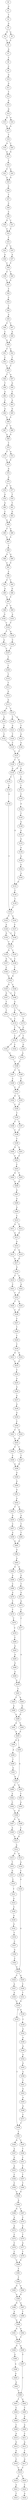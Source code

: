 strict digraph  {
	S0 -> S1 [ label = G ];
	S1 -> S2 [ label = T ];
	S2 -> S3 [ label = G ];
	S3 -> S4 [ label = G ];
	S3 -> S5 [ label = A ];
	S4 -> S6 [ label = T ];
	S5 -> S6 [ label = T ];
	S6 -> S7 [ label = A ];
	S7 -> S8 [ label = T ];
	S8 -> S9 [ label = C ];
	S9 -> S10 [ label = G ];
	S10 -> S11 [ label = G ];
	S11 -> S12 [ label = T ];
	S12 -> S13 [ label = G ];
	S13 -> S14 [ label = G ];
	S14 -> S15 [ label = A ];
	S14 -> S16 [ label = G ];
	S15 -> S17 [ label = A ];
	S16 -> S17 [ label = A ];
	S17 -> S18 [ label = T ];
	S18 -> S19 [ label = A ];
	S18 -> S20 [ label = T ];
	S19 -> S21 [ label = G ];
	S20 -> S21 [ label = G ];
	S21 -> S22 [ label = T ];
	S22 -> S23 [ label = C ];
	S22 -> S24 [ label = A ];
	S23 -> S25 [ label = G ];
	S24 -> S25 [ label = G ];
	S25 -> S26 [ label = C ];
	S26 -> S27 [ label = T ];
	S27 -> S28 [ label = C ];
	S28 -> S29 [ label = C ];
	S29 -> S30 [ label = G ];
	S29 -> S31 [ label = T ];
	S30 -> S32 [ label = T ];
	S31 -> S32 [ label = T ];
	S32 -> S33 [ label = T ];
	S33 -> S34 [ label = T ];
	S33 -> S35 [ label = C ];
	S34 -> S36 [ label = G ];
	S35 -> S37 [ label = A ];
	S36 -> S38 [ label = T ];
	S37 -> S38 [ label = T ];
	S38 -> S39 [ label = C ];
	S38 -> S40 [ label = T ];
	S39 -> S41 [ label = C ];
	S40 -> S41 [ label = C ];
	S41 -> S42 [ label = T ];
	S42 -> S43 [ label = C ];
	S43 -> S44 [ label = T ];
	S44 -> S45 [ label = A ];
	S45 -> S46 [ label = C ];
	S45 -> S47 [ label = T ];
	S46 -> S48 [ label = C ];
	S47 -> S49 [ label = A ];
	S48 -> S50 [ label = G ];
	S49 -> S50 [ label = G ];
	S50 -> S51 [ label = T ];
	S50 -> S52 [ label = A ];
	S51 -> S53 [ label = C ];
	S52 -> S54 [ label = T ];
	S53 -> S55 [ label = T ];
	S54 -> S55 [ label = T ];
	S55 -> S56 [ label = T ];
	S55 -> S57 [ label = A ];
	S56 -> S58 [ label = T ];
	S57 -> S59 [ label = G ];
	S58 -> S60 [ label = A ];
	S59 -> S61 [ label = C ];
	S60 -> S62 [ label = C ];
	S61 -> S63 [ label = A ];
	S62 -> S64 [ label = A ];
	S63 -> S65 [ label = G ];
	S64 -> S66 [ label = C ];
	S65 -> S66 [ label = C ];
	S66 -> S67 [ label = C ];
	S66 -> S68 [ label = T ];
	S67 -> S69 [ label = A ];
	S68 -> S69 [ label = A ];
	S69 -> S70 [ label = T ];
	S70 -> S71 [ label = T ];
	S70 -> S72 [ label = A ];
	S71 -> S73 [ label = T ];
	S72 -> S73 [ label = T ];
	S73 -> S74 [ label = G ];
	S74 -> S75 [ label = G ];
	S75 -> S76 [ label = A ];
	S75 -> S77 [ label = C ];
	S76 -> S78 [ label = G ];
	S77 -> S79 [ label = T ];
	S78 -> S80 [ label = G ];
	S79 -> S81 [ label = T ];
	S80 -> S82 [ label = C ];
	S81 -> S83 [ label = G ];
	S82 -> S84 [ label = A ];
	S83 -> S84 [ label = A ];
	S84 -> S85 [ label = T ];
	S84 -> S86 [ label = A ];
	S85 -> S87 [ label = C ];
	S86 -> S87 [ label = C ];
	S87 -> S88 [ label = T ];
	S88 -> S89 [ label = A ];
	S88 -> S90 [ label = G ];
	S89 -> S91 [ label = C ];
	S90 -> S91 [ label = C ];
	S91 -> S92 [ label = C ];
	S92 -> S93 [ label = C ];
	S92 -> S94 [ label = T ];
	S93 -> S95 [ label = A ];
	S94 -> S96 [ label = G ];
	S95 -> S97 [ label = T ];
	S96 -> S97 [ label = T ];
	S97 -> S98 [ label = G ];
	S97 -> S99 [ label = T ];
	S98 -> S100 [ label = G ];
	S99 -> S101 [ label = A ];
	S100 -> S102 [ label = T ];
	S101 -> S102 [ label = T ];
	S102 -> S103 [ label = T ];
	S102 -> S104 [ label = A ];
	S103 -> S105 [ label = A ];
	S104 -> S106 [ label = C ];
	S105 -> S107 [ label = T ];
	S106 -> S107 [ label = T ];
	S107 -> S108 [ label = T ];
	S108 -> S109 [ label = T ];
	S109 -> S110 [ label = T ];
	S110 -> S111 [ label = T ];
	S111 -> S112 [ label = G ];
	S112 -> S113 [ label = G ];
	S113 -> S114 [ label = A ];
	S113 -> S115 [ label = T ];
	S114 -> S116 [ label = A ];
	S115 -> S117 [ label = G ];
	S115 -> S118 [ label = C ];
	S116 -> S119 [ label = C ];
	S117 -> S120 [ label = T ];
	S118 -> S121 [ label = A ];
	S119 -> S122 [ label = C ];
	S120 -> S123 [ label = G ];
	S121 -> S124 [ label = T ];
	S122 -> S125 [ label = C ];
	S123 -> S126 [ label = A ];
	S124 -> S125 [ label = C ];
	S125 -> S127 [ label = T ];
	S126 -> S127 [ label = T ];
	S127 -> S128 [ label = T ];
	S127 -> S129 [ label = C ];
	S128 -> S130 [ label = G ];
	S129 -> S130 [ label = G ];
	S129 -> S131 [ label = A ];
	S130 -> S132 [ label = C ];
	S130 -> S133 [ label = G ];
	S131 -> S134 [ label = C ];
	S132 -> S135 [ label = G ];
	S133 -> S136 [ label = C ];
	S134 -> S137 [ label = T ];
	S135 -> S138 [ label = A ];
	S136 -> S139 [ label = T ];
	S137 -> S140 [ label = C ];
	S138 -> S141 [ label = T ];
	S139 -> S141 [ label = T ];
	S140 -> S142 [ label = A ];
	S141 -> S143 [ label = T ];
	S141 -> S144 [ label = G ];
	S142 -> S145 [ label = T ];
	S143 -> S146 [ label = A ];
	S144 -> S147 [ label = C ];
	S145 -> S148 [ label = G ];
	S146 -> S149 [ label = T ];
	S146 -> S150 [ label = G ];
	S147 -> S149 [ label = T ];
	S148 -> S151 [ label = G ];
	S149 -> S152 [ label = T ];
	S150 -> S152 [ label = T ];
	S151 -> S153 [ label = G ];
	S152 -> S154 [ label = G ];
	S152 -> S155 [ label = T ];
	S153 -> S156 [ label = A ];
	S154 -> S157 [ label = G ];
	S154 -> S158 [ label = C ];
	S155 -> S158 [ label = C ];
	S156 -> S159 [ label = G ];
	S157 -> S160 [ label = C ];
	S158 -> S161 [ label = T ];
	S159 -> S162 [ label = G ];
	S160 -> S163 [ label = G ];
	S161 -> S163 [ label = G ];
	S162 -> S164 [ label = A ];
	S163 -> S165 [ label = G ];
	S163 -> S166 [ label = C ];
	S164 -> S133 [ label = G ];
	S165 -> S167 [ label = G ];
	S165 -> S168 [ label = T ];
	S166 -> S168 [ label = T ];
	S167 -> S169 [ label = T ];
	S168 -> S170 [ label = G ];
	S169 -> S171 [ label = T ];
	S170 -> S172 [ label = G ];
	S170 -> S173 [ label = C ];
	S171 -> S174 [ label = C ];
	S172 -> S174 [ label = C ];
	S173 -> S175 [ label = T ];
	S174 -> S176 [ label = G ];
	S174 -> S177 [ label = T ];
	S175 -> S176 [ label = G ];
	S176 -> S178 [ label = T ];
	S176 -> S179 [ label = C ];
	S177 -> S179 [ label = C ];
	S178 -> S180 [ label = G ];
	S179 -> S181 [ label = T ];
	S179 -> S182 [ label = C ];
	S180 -> S183 [ label = A ];
	S181 -> S184 [ label = G ];
	S183 -> S186 [ label = T ];
	S184 -> S186 [ label = T ];
	S186 -> S187 [ label = T ];
	S186 -> S188 [ label = C ];
	S187 -> S189 [ label = C ];
	S188 -> S190 [ label = T ];
	S189 -> S191 [ label = T ];
	S190 -> S191 [ label = T ];
	S191 -> S192 [ label = G ];
	S191 -> S193 [ label = A ];
	S192 -> S194 [ label = C ];
	S193 -> S194 [ label = C ];
	S194 -> S195 [ label = T ];
	S195 -> S196 [ label = C ];
	S195 -> S197 [ label = T ];
	S196 -> S198 [ label = T ];
	S197 -> S198 [ label = T ];
	S198 -> S199 [ label = T ];
	S199 -> S200 [ label = G ];
	S199 -> S201 [ label = A ];
	S200 -> S202 [ label = C ];
	S201 -> S202 [ label = C ];
	S202 -> S203 [ label = C ];
	S203 -> S204 [ label = A ];
	S203 -> S205 [ label = T ];
	S204 -> S206 [ label = G ];
	S205 -> S206 [ label = G ];
	S206 -> S207 [ label = A ];
	S207 -> S208 [ label = A ];
	S208 -> S209 [ label = A ];
	S209 -> S210 [ label = C ];
	S210 -> S211 [ label = A ];
	S210 -> S212 [ label = T ];
	S211 -> S213 [ label = A ];
	S212 -> S213 [ label = A ];
	S213 -> S214 [ label = A ];
	S214 -> S215 [ label = C ];
	S214 -> S216 [ label = A ];
	S215 -> S217 [ label = G ];
	S216 -> S217 [ label = G ];
	S217 -> S218 [ label = G ];
	S218 -> S219 [ label = T ];
	S218 -> S220 [ label = C ];
	S219 -> S221 [ label = C ];
	S220 -> S222 [ label = A ];
	S221 -> S223 [ label = T ];
	S222 -> S223 [ label = T ];
	S223 -> S224 [ label = T ];
	S223 -> S225 [ label = G ];
	S224 -> S226 [ label = C ];
	S225 -> S226 [ label = C ];
	S226 -> S227 [ label = C ];
	S227 -> S228 [ label = T ];
	S228 -> S229 [ label = T ];
	S229 -> S230 [ label = T ];
	S230 -> S231 [ label = A ];
	S230 -> S232 [ label = G ];
	S231 -> S233 [ label = C ];
	S232 -> S233 [ label = C ];
	S233 -> S234 [ label = C ];
	S234 -> S235 [ label = A ];
	S235 -> S236 [ label = G ];
	S236 -> S237 [ label = A ];
	S237 -> S238 [ label = A ];
	S238 -> S239 [ label = A ];
	S239 -> S240 [ label = C ];
	S240 -> S241 [ label = C ];
	S240 -> S242 [ label = A ];
	S241 -> S243 [ label = A ];
	S242 -> S243 [ label = A ];
	S243 -> S244 [ label = C ];
	S243 -> S245 [ label = T ];
	S244 -> S246 [ label = C ];
	S245 -> S247 [ label = T ];
	S246 -> S248 [ label = G ];
	S247 -> S248 [ label = G ];
	S248 -> S249 [ label = A ];
	S249 -> S250 [ label = G ];
	S250 -> S251 [ label = G ];
	S251 -> S252 [ label = A ];
	S252 -> S253 [ label = T ];
	S252 -> S254 [ label = A ];
	S253 -> S255 [ label = G ];
	S254 -> S256 [ label = A ];
	S255 -> S257 [ label = C ];
	S256 -> S258 [ label = T ];
	S257 -> S259 [ label = A ];
	S258 -> S260 [ label = T ];
	S259 -> S261 [ label = G ];
	S260 -> S261 [ label = G ];
	S261 -> S262 [ label = A ];
	S262 -> S263 [ label = A ];
	S263 -> S264 [ label = A ];
	S263 -> S265 [ label = A ];
	S264 -> S266 [ label = A ];
	S265 -> S267 [ label = G ];
	S266 -> S268 [ label = C ];
	S267 -> S269 [ label = T ];
	S268 -> S270 [ label = A ];
	S269 -> S271 [ label = G ];
	S270 -> S272 [ label = T ];
	S271 -> S273 [ label = G ];
	S272 -> S274 [ label = T ];
	S273 -> S275 [ label = C ];
	S274 -> S276 [ label = T ];
	S275 -> S277 [ label = C ];
	S276 -> S278 [ label = C ];
	S277 -> S279 [ label = A ];
	S278 -> S280 [ label = C ];
	S279 -> S281 [ label = T ];
	S280 -> S282 [ label = A ];
	S281 -> S283 [ label = C ];
	S281 -> S284 [ label = A ];
	S282 -> S285 [ label = A ];
	S283 -> S286 [ label = A ];
	S284 -> S287 [ label = G ];
	S285 -> S288 [ label = G ];
	S286 -> S289 [ label = G ];
	S287 -> S289 [ label = G ];
	S288 -> S290 [ label = A ];
	S289 -> S291 [ label = A ];
	S289 -> S292 [ label = T ];
	S290 -> S279 [ label = A ];
	S291 -> S293 [ label = A ];
	S292 -> S293 [ label = A ];
	S293 -> S294 [ label = A ];
	S293 -> S295 [ label = C ];
	S294 -> S296 [ label = A ];
	S295 -> S297 [ label = A ];
	S296 -> S298 [ label = T ];
	S297 -> S299 [ label = A ];
	S297 -> S300 [ label = G ];
	S298 -> S301 [ label = G ];
	S299 -> S302 [ label = A ];
	S300 -> S303 [ label = T ];
	S301 -> S297 [ label = A ];
	S302 -> S304 [ label = C ];
	S303 -> S305 [ label = A ];
	S304 -> S306 [ label = A ];
	S305 -> S306 [ label = A ];
	S306 -> S307 [ label = G ];
	S306 -> S308 [ label = A ];
	S307 -> S309 [ label = A ];
	S308 -> S310 [ label = C ];
	S309 -> S311 [ label = A ];
	S310 -> S311 [ label = A ];
	S311 -> S312 [ label = A ];
	S312 -> S313 [ label = A ];
	S312 -> S314 [ label = A ];
	S313 -> S315 [ label = T ];
	S314 -> S316 [ label = A ];
	S315 -> S317 [ label = G ];
	S316 -> S318 [ label = C ];
	S317 -> S319 [ label = C ];
	S318 -> S320 [ label = A ];
	S319 -> S321 [ label = T ];
	S320 -> S322 [ label = G ];
	S321 -> S323 [ label = G ];
	S322 -> S324 [ label = C ];
	S322 -> S325 [ label = G ];
	S323 -> S326 [ label = C ];
	S324 -> S327 [ label = A ];
	S325 -> S328 [ label = C ];
	S326 -> S329 [ label = G ];
	S327 -> S330 [ label = A ];
	S328 -> S331 [ label = T ];
	S329 -> S332 [ label = G ];
	S330 -> S333 [ label = G ];
	S331 -> S333 [ label = G ];
	S332 -> S334 [ label = T ];
	S333 -> S335 [ label = T ];
	S333 -> S336 [ label = G ];
	S334 -> S337 [ label = C ];
	S335 -> S338 [ label = T ];
	S336 -> S339 [ label = T ];
	S337 -> S340 [ label = G ];
	S338 -> S341 [ label = T ];
	S339 -> S342 [ label = A ];
	S340 -> S343 [ label = C ];
	S341 -> S344 [ label = G ];
	S341 -> S345 [ label = T ];
	S342 -> S346 [ label = A ];
	S343 -> S322 [ label = G ];
	S344 -> S347 [ label = A ];
	S345 -> S348 [ label = T ];
	S346 -> S349 [ label = A ];
	S347 -> S350 [ label = G ];
	S348 -> S351 [ label = C ];
	S349 -> S352 [ label = A ];
	S350 -> S353 [ label = A ];
	S351 -> S354 [ label = T ];
	S352 -> S355 [ label = G ];
	S353 -> S356 [ label = C ];
	S354 -> S357 [ label = T ];
	S355 -> S358 [ label = A ];
	S356 -> S359 [ label = C ];
	S357 -> S360 [ label = T ];
	S358 -> S361 [ label = T ];
	S359 -> S362 [ label = A ];
	S360 -> S362 [ label = A ];
	S361 -> S363 [ label = G ];
	S362 -> S364 [ label = A ];
	S363 -> S365 [ label = A ];
	S364 -> S366 [ label = G ];
	S364 -> S367 [ label = T ];
	S365 -> S368 [ label = A ];
	S366 -> S369 [ label = A ];
	S367 -> S370 [ label = C ];
	S368 -> S371 [ label = C ];
	S369 -> S372 [ label = A ];
	S370 -> S373 [ label = C ];
	S371 -> S338 [ label = T ];
	S372 -> S374 [ label = C ];
	S373 -> S375 [ label = T ];
	S374 -> S376 [ label = C ];
	S375 -> S377 [ label = G ];
	S376 -> S378 [ label = C ];
	S377 -> S379 [ label = T ];
	S378 -> S380 [ label = C ];
	S379 -> S380 [ label = C ];
	S380 -> S381 [ label = T ];
	S381 -> S382 [ label = T ];
	S382 -> S383 [ label = G ];
	S382 -> S384 [ label = T ];
	S383 -> S385 [ label = A ];
	S384 -> S385 [ label = A ];
	S385 -> S386 [ label = G ];
	S385 -> S387 [ label = A ];
	S386 -> S388 [ label = A ];
	S387 -> S389 [ label = T ];
	S388 -> S390 [ label = A ];
	S389 -> S390 [ label = A ];
	S390 -> S391 [ label = A ];
	S390 -> S392 [ label = G ];
	S391 -> S393 [ label = T ];
	S392 -> S393 [ label = T ];
	S393 -> S394 [ label = G ];
	S393 -> S395 [ label = A ];
	S394 -> S396 [ label = A ];
	S395 -> S397 [ label = G ];
	S396 -> S398 [ label = A ];
	S397 -> S399 [ label = T ];
	S398 -> S400 [ label = G ];
	S399 -> S401 [ label = T ];
	S399 -> S402 [ label = G ];
	S400 -> S403 [ label = A ];
	S401 -> S404 [ label = C ];
	S402 -> S405 [ label = T ];
	S403 -> S399 [ label = T ];
	S404 -> S406 [ label = T ];
	S405 -> S407 [ label = A ];
	S406 -> S408 [ label = C ];
	S407 -> S409 [ label = A ];
	S408 -> S410 [ label = A ];
	S409 -> S411 [ label = C ];
	S410 -> S412 [ label = G ];
	S411 -> S413 [ label = A ];
	S412 -> S414 [ label = G ];
	S413 -> S415 [ label = T ];
	S414 -> S416 [ label = C ];
	S415 -> S417 [ label = G ];
	S416 -> S418 [ label = C ];
	S417 -> S418 [ label = C ];
	S418 -> S419 [ label = G ];
	S418 -> S420 [ label = T ];
	S419 -> S421 [ label = A ];
	S420 -> S422 [ label = C ];
	S421 -> S423 [ label = T ];
	S422 -> S424 [ label = A ];
}

